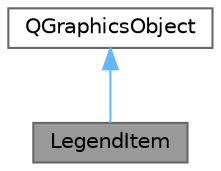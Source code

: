 digraph "LegendItem"
{
 // LATEX_PDF_SIZE
  bgcolor="transparent";
  edge [fontname=Helvetica,fontsize=10,labelfontname=Helvetica,labelfontsize=10];
  node [fontname=Helvetica,fontsize=10,shape=box,height=0.2,width=0.4];
  Node1 [label="LegendItem",height=0.2,width=0.4,color="gray40", fillcolor="grey60", style="filled", fontcolor="black",tooltip="A legend item."];
  Node2 -> Node1 [dir="back",color="steelblue1",style="solid"];
  Node2 [label="QGraphicsObject",height=0.2,width=0.4,color="gray40", fillcolor="white", style="filled",tooltip=" "];
}
